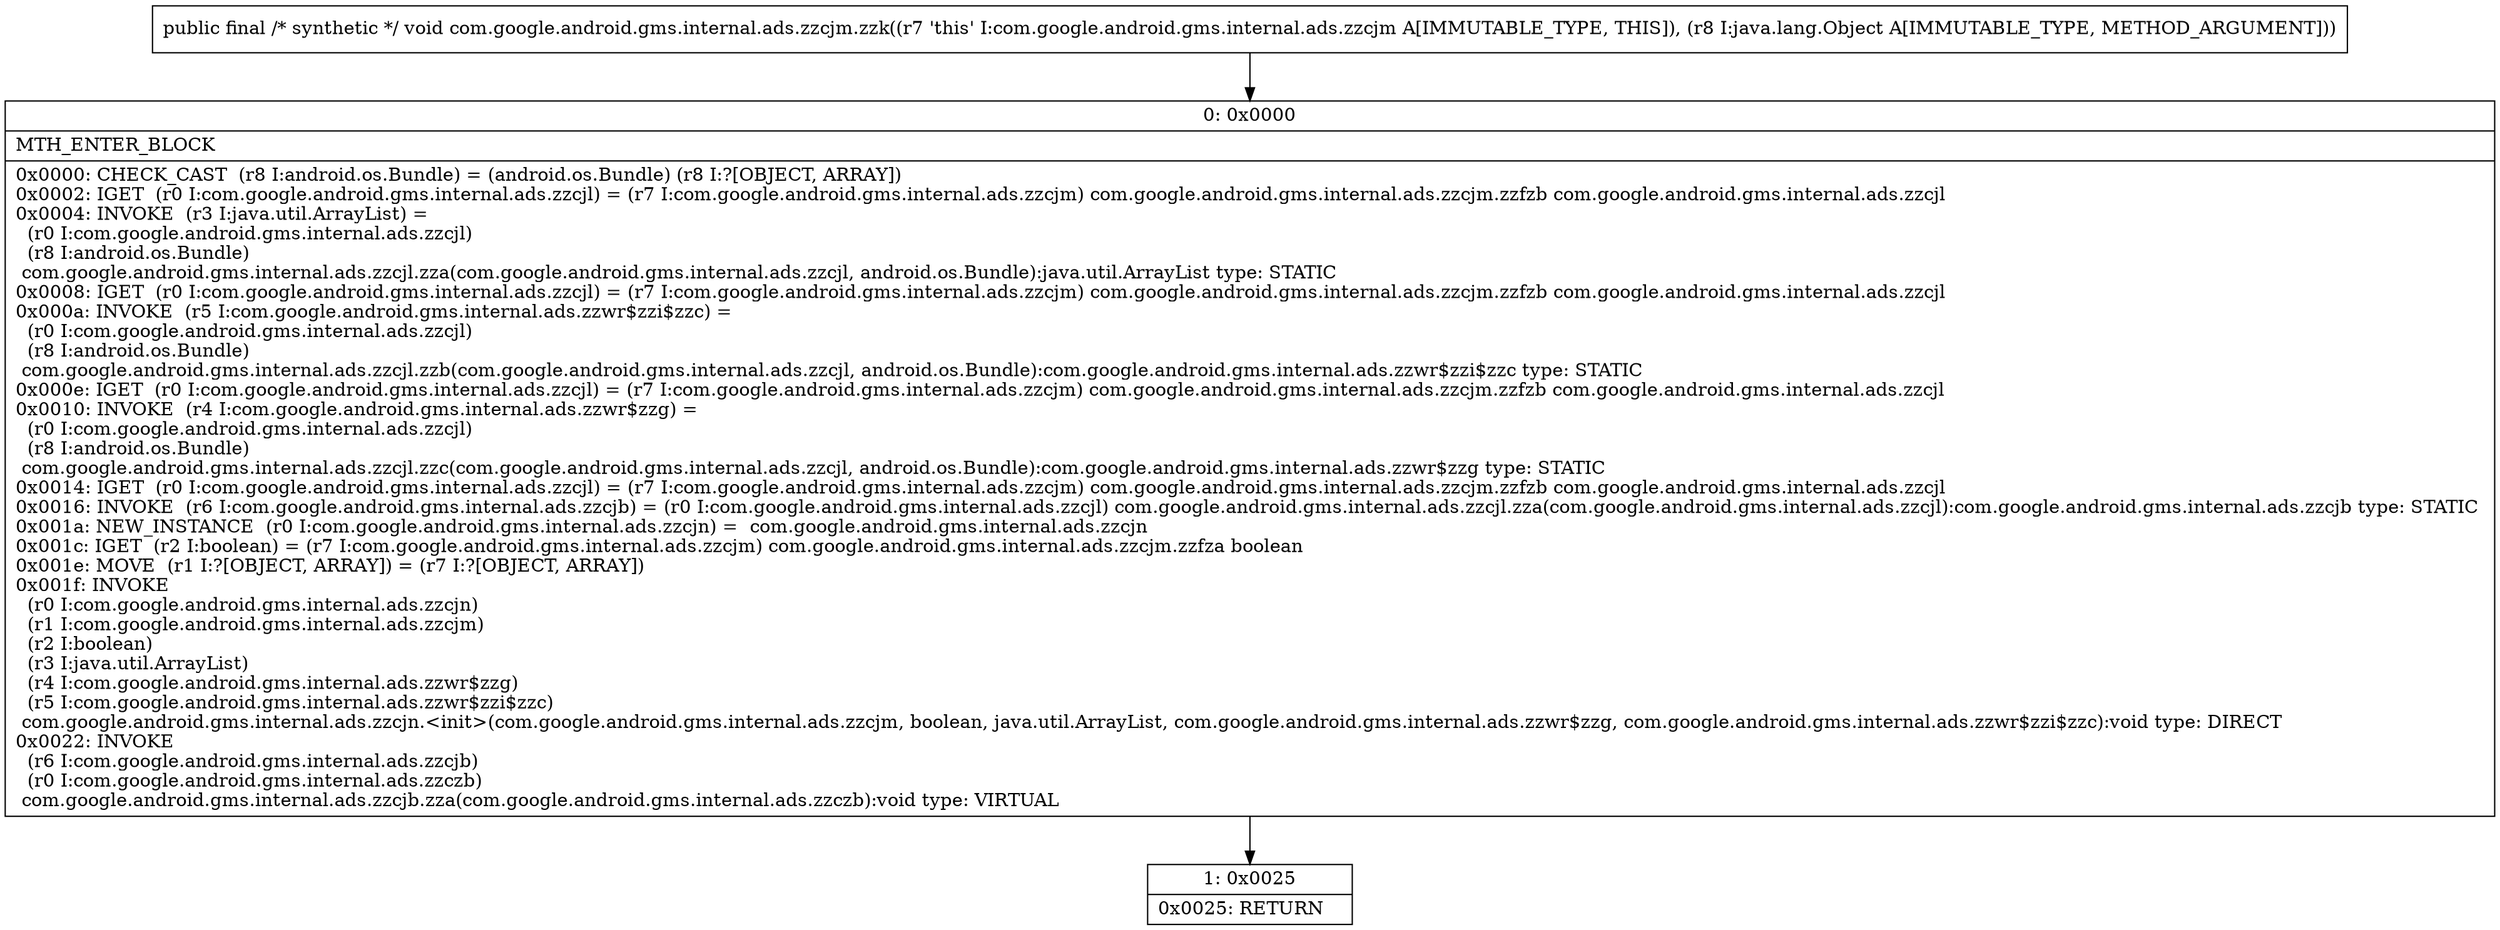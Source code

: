 digraph "CFG forcom.google.android.gms.internal.ads.zzcjm.zzk(Ljava\/lang\/Object;)V" {
Node_0 [shape=record,label="{0\:\ 0x0000|MTH_ENTER_BLOCK\l|0x0000: CHECK_CAST  (r8 I:android.os.Bundle) = (android.os.Bundle) (r8 I:?[OBJECT, ARRAY]) \l0x0002: IGET  (r0 I:com.google.android.gms.internal.ads.zzcjl) = (r7 I:com.google.android.gms.internal.ads.zzcjm) com.google.android.gms.internal.ads.zzcjm.zzfzb com.google.android.gms.internal.ads.zzcjl \l0x0004: INVOKE  (r3 I:java.util.ArrayList) = \l  (r0 I:com.google.android.gms.internal.ads.zzcjl)\l  (r8 I:android.os.Bundle)\l com.google.android.gms.internal.ads.zzcjl.zza(com.google.android.gms.internal.ads.zzcjl, android.os.Bundle):java.util.ArrayList type: STATIC \l0x0008: IGET  (r0 I:com.google.android.gms.internal.ads.zzcjl) = (r7 I:com.google.android.gms.internal.ads.zzcjm) com.google.android.gms.internal.ads.zzcjm.zzfzb com.google.android.gms.internal.ads.zzcjl \l0x000a: INVOKE  (r5 I:com.google.android.gms.internal.ads.zzwr$zzi$zzc) = \l  (r0 I:com.google.android.gms.internal.ads.zzcjl)\l  (r8 I:android.os.Bundle)\l com.google.android.gms.internal.ads.zzcjl.zzb(com.google.android.gms.internal.ads.zzcjl, android.os.Bundle):com.google.android.gms.internal.ads.zzwr$zzi$zzc type: STATIC \l0x000e: IGET  (r0 I:com.google.android.gms.internal.ads.zzcjl) = (r7 I:com.google.android.gms.internal.ads.zzcjm) com.google.android.gms.internal.ads.zzcjm.zzfzb com.google.android.gms.internal.ads.zzcjl \l0x0010: INVOKE  (r4 I:com.google.android.gms.internal.ads.zzwr$zzg) = \l  (r0 I:com.google.android.gms.internal.ads.zzcjl)\l  (r8 I:android.os.Bundle)\l com.google.android.gms.internal.ads.zzcjl.zzc(com.google.android.gms.internal.ads.zzcjl, android.os.Bundle):com.google.android.gms.internal.ads.zzwr$zzg type: STATIC \l0x0014: IGET  (r0 I:com.google.android.gms.internal.ads.zzcjl) = (r7 I:com.google.android.gms.internal.ads.zzcjm) com.google.android.gms.internal.ads.zzcjm.zzfzb com.google.android.gms.internal.ads.zzcjl \l0x0016: INVOKE  (r6 I:com.google.android.gms.internal.ads.zzcjb) = (r0 I:com.google.android.gms.internal.ads.zzcjl) com.google.android.gms.internal.ads.zzcjl.zza(com.google.android.gms.internal.ads.zzcjl):com.google.android.gms.internal.ads.zzcjb type: STATIC \l0x001a: NEW_INSTANCE  (r0 I:com.google.android.gms.internal.ads.zzcjn) =  com.google.android.gms.internal.ads.zzcjn \l0x001c: IGET  (r2 I:boolean) = (r7 I:com.google.android.gms.internal.ads.zzcjm) com.google.android.gms.internal.ads.zzcjm.zzfza boolean \l0x001e: MOVE  (r1 I:?[OBJECT, ARRAY]) = (r7 I:?[OBJECT, ARRAY]) \l0x001f: INVOKE  \l  (r0 I:com.google.android.gms.internal.ads.zzcjn)\l  (r1 I:com.google.android.gms.internal.ads.zzcjm)\l  (r2 I:boolean)\l  (r3 I:java.util.ArrayList)\l  (r4 I:com.google.android.gms.internal.ads.zzwr$zzg)\l  (r5 I:com.google.android.gms.internal.ads.zzwr$zzi$zzc)\l com.google.android.gms.internal.ads.zzcjn.\<init\>(com.google.android.gms.internal.ads.zzcjm, boolean, java.util.ArrayList, com.google.android.gms.internal.ads.zzwr$zzg, com.google.android.gms.internal.ads.zzwr$zzi$zzc):void type: DIRECT \l0x0022: INVOKE  \l  (r6 I:com.google.android.gms.internal.ads.zzcjb)\l  (r0 I:com.google.android.gms.internal.ads.zzczb)\l com.google.android.gms.internal.ads.zzcjb.zza(com.google.android.gms.internal.ads.zzczb):void type: VIRTUAL \l}"];
Node_1 [shape=record,label="{1\:\ 0x0025|0x0025: RETURN   \l}"];
MethodNode[shape=record,label="{public final \/* synthetic *\/ void com.google.android.gms.internal.ads.zzcjm.zzk((r7 'this' I:com.google.android.gms.internal.ads.zzcjm A[IMMUTABLE_TYPE, THIS]), (r8 I:java.lang.Object A[IMMUTABLE_TYPE, METHOD_ARGUMENT])) }"];
MethodNode -> Node_0;
Node_0 -> Node_1;
}

